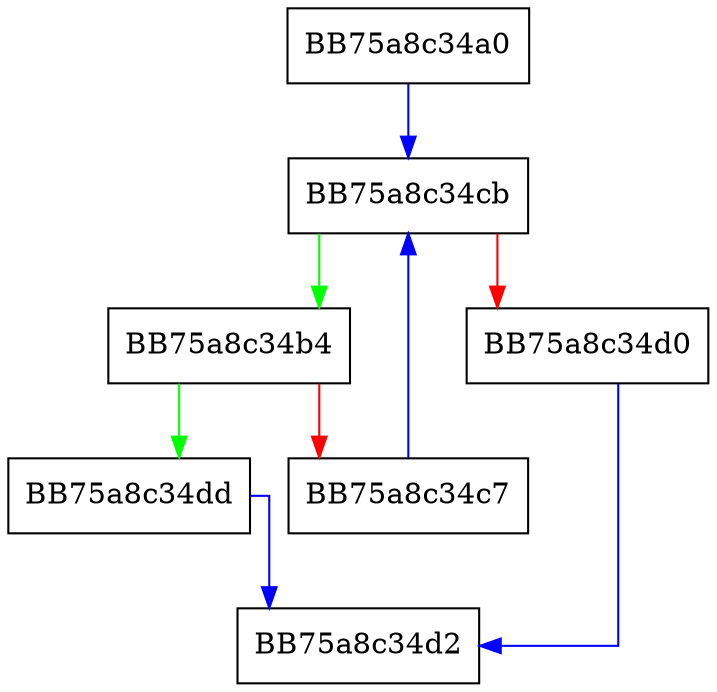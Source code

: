 digraph empty {
  node [shape="box"];
  graph [splines=ortho];
  BB75a8c34a0 -> BB75a8c34cb [color="blue"];
  BB75a8c34b4 -> BB75a8c34dd [color="green"];
  BB75a8c34b4 -> BB75a8c34c7 [color="red"];
  BB75a8c34c7 -> BB75a8c34cb [color="blue"];
  BB75a8c34cb -> BB75a8c34b4 [color="green"];
  BB75a8c34cb -> BB75a8c34d0 [color="red"];
  BB75a8c34d0 -> BB75a8c34d2 [color="blue"];
  BB75a8c34dd -> BB75a8c34d2 [color="blue"];
}